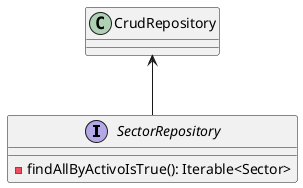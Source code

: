 @startuml SectorRepository
interface SectorRepository {
- findAllByActivoIsTrue(): Iterable<Sector>
}
CrudRepository <-- SectorRepository
@enduml
